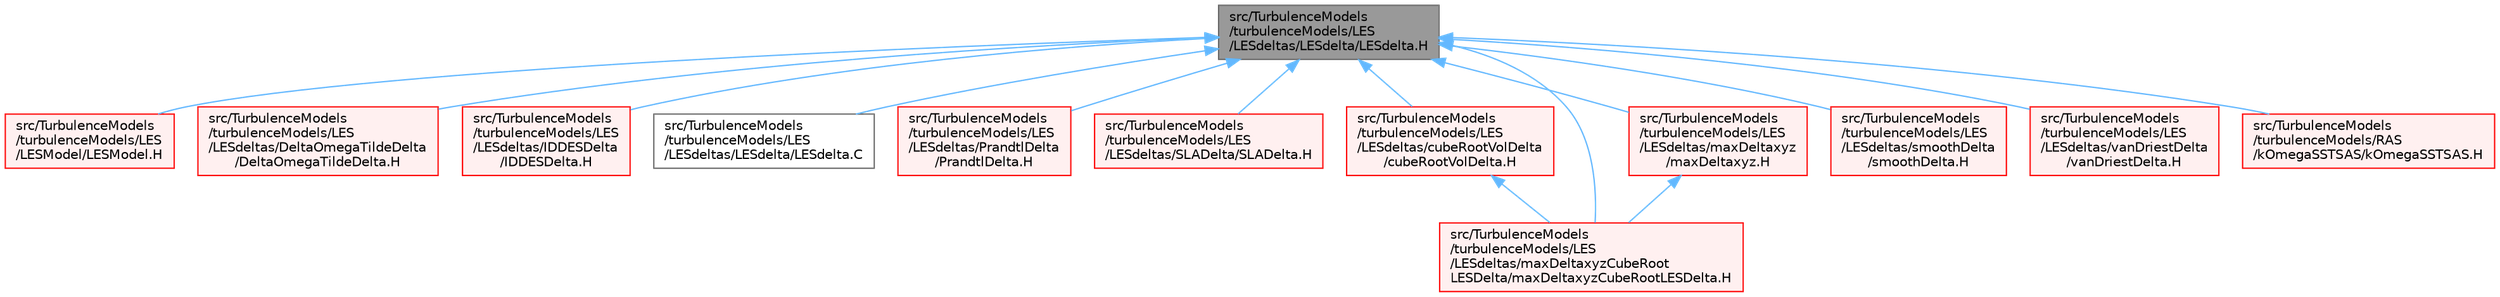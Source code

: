 digraph "src/TurbulenceModels/turbulenceModels/LES/LESdeltas/LESdelta/LESdelta.H"
{
 // LATEX_PDF_SIZE
  bgcolor="transparent";
  edge [fontname=Helvetica,fontsize=10,labelfontname=Helvetica,labelfontsize=10];
  node [fontname=Helvetica,fontsize=10,shape=box,height=0.2,width=0.4];
  Node1 [id="Node000001",label="src/TurbulenceModels\l/turbulenceModels/LES\l/LESdeltas/LESdelta/LESdelta.H",height=0.2,width=0.4,color="gray40", fillcolor="grey60", style="filled", fontcolor="black",tooltip=" "];
  Node1 -> Node2 [id="edge1_Node000001_Node000002",dir="back",color="steelblue1",style="solid",tooltip=" "];
  Node2 [id="Node000002",label="src/TurbulenceModels\l/turbulenceModels/LES\l/LESModel/LESModel.H",height=0.2,width=0.4,color="red", fillcolor="#FFF0F0", style="filled",URL="$LESModel_8H.html",tooltip=" "];
  Node1 -> Node317 [id="edge2_Node000001_Node000317",dir="back",color="steelblue1",style="solid",tooltip=" "];
  Node317 [id="Node000317",label="src/TurbulenceModels\l/turbulenceModels/LES\l/LESdeltas/DeltaOmegaTildeDelta\l/DeltaOmegaTildeDelta.H",height=0.2,width=0.4,color="red", fillcolor="#FFF0F0", style="filled",URL="$DeltaOmegaTildeDelta_8H.html",tooltip=" "];
  Node1 -> Node319 [id="edge3_Node000001_Node000319",dir="back",color="steelblue1",style="solid",tooltip=" "];
  Node319 [id="Node000319",label="src/TurbulenceModels\l/turbulenceModels/LES\l/LESdeltas/IDDESDelta\l/IDDESDelta.H",height=0.2,width=0.4,color="red", fillcolor="#FFF0F0", style="filled",URL="$IDDESDelta_8H.html",tooltip=" "];
  Node1 -> Node323 [id="edge4_Node000001_Node000323",dir="back",color="steelblue1",style="solid",tooltip=" "];
  Node323 [id="Node000323",label="src/TurbulenceModels\l/turbulenceModels/LES\l/LESdeltas/LESdelta/LESdelta.C",height=0.2,width=0.4,color="grey40", fillcolor="white", style="filled",URL="$LESdelta_8C.html",tooltip=" "];
  Node1 -> Node324 [id="edge5_Node000001_Node000324",dir="back",color="steelblue1",style="solid",tooltip=" "];
  Node324 [id="Node000324",label="src/TurbulenceModels\l/turbulenceModels/LES\l/LESdeltas/PrandtlDelta\l/PrandtlDelta.H",height=0.2,width=0.4,color="red", fillcolor="#FFF0F0", style="filled",URL="$PrandtlDelta_8H.html",tooltip=" "];
  Node1 -> Node326 [id="edge6_Node000001_Node000326",dir="back",color="steelblue1",style="solid",tooltip=" "];
  Node326 [id="Node000326",label="src/TurbulenceModels\l/turbulenceModels/LES\l/LESdeltas/SLADelta/SLADelta.H",height=0.2,width=0.4,color="red", fillcolor="#FFF0F0", style="filled",URL="$SLADelta_8H.html",tooltip=" "];
  Node1 -> Node328 [id="edge7_Node000001_Node000328",dir="back",color="steelblue1",style="solid",tooltip=" "];
  Node328 [id="Node000328",label="src/TurbulenceModels\l/turbulenceModels/LES\l/LESdeltas/cubeRootVolDelta\l/cubeRootVolDelta.H",height=0.2,width=0.4,color="red", fillcolor="#FFF0F0", style="filled",URL="$cubeRootVolDelta_8H.html",tooltip=" "];
  Node328 -> Node330 [id="edge8_Node000328_Node000330",dir="back",color="steelblue1",style="solid",tooltip=" "];
  Node330 [id="Node000330",label="src/TurbulenceModels\l/turbulenceModels/LES\l/LESdeltas/maxDeltaxyzCubeRoot\lLESDelta/maxDeltaxyzCubeRootLESDelta.H",height=0.2,width=0.4,color="red", fillcolor="#FFF0F0", style="filled",URL="$maxDeltaxyzCubeRootLESDelta_8H.html",tooltip=" "];
  Node1 -> Node332 [id="edge9_Node000001_Node000332",dir="back",color="steelblue1",style="solid",tooltip=" "];
  Node332 [id="Node000332",label="src/TurbulenceModels\l/turbulenceModels/LES\l/LESdeltas/maxDeltaxyz\l/maxDeltaxyz.H",height=0.2,width=0.4,color="red", fillcolor="#FFF0F0", style="filled",URL="$maxDeltaxyz_8H.html",tooltip=" "];
  Node332 -> Node330 [id="edge10_Node000332_Node000330",dir="back",color="steelblue1",style="solid",tooltip=" "];
  Node1 -> Node330 [id="edge11_Node000001_Node000330",dir="back",color="steelblue1",style="solid",tooltip=" "];
  Node1 -> Node334 [id="edge12_Node000001_Node000334",dir="back",color="steelblue1",style="solid",tooltip=" "];
  Node334 [id="Node000334",label="src/TurbulenceModels\l/turbulenceModels/LES\l/LESdeltas/smoothDelta\l/smoothDelta.H",height=0.2,width=0.4,color="red", fillcolor="#FFF0F0", style="filled",URL="$smoothDelta_8H.html",tooltip=" "];
  Node1 -> Node336 [id="edge13_Node000001_Node000336",dir="back",color="steelblue1",style="solid",tooltip=" "];
  Node336 [id="Node000336",label="src/TurbulenceModels\l/turbulenceModels/LES\l/LESdeltas/vanDriestDelta\l/vanDriestDelta.H",height=0.2,width=0.4,color="red", fillcolor="#FFF0F0", style="filled",URL="$vanDriestDelta_8H.html",tooltip=" "];
  Node1 -> Node338 [id="edge14_Node000001_Node000338",dir="back",color="steelblue1",style="solid",tooltip=" "];
  Node338 [id="Node000338",label="src/TurbulenceModels\l/turbulenceModels/RAS\l/kOmegaSSTSAS/kOmegaSSTSAS.H",height=0.2,width=0.4,color="red", fillcolor="#FFF0F0", style="filled",URL="$kOmegaSSTSAS_8H.html",tooltip=" "];
}
